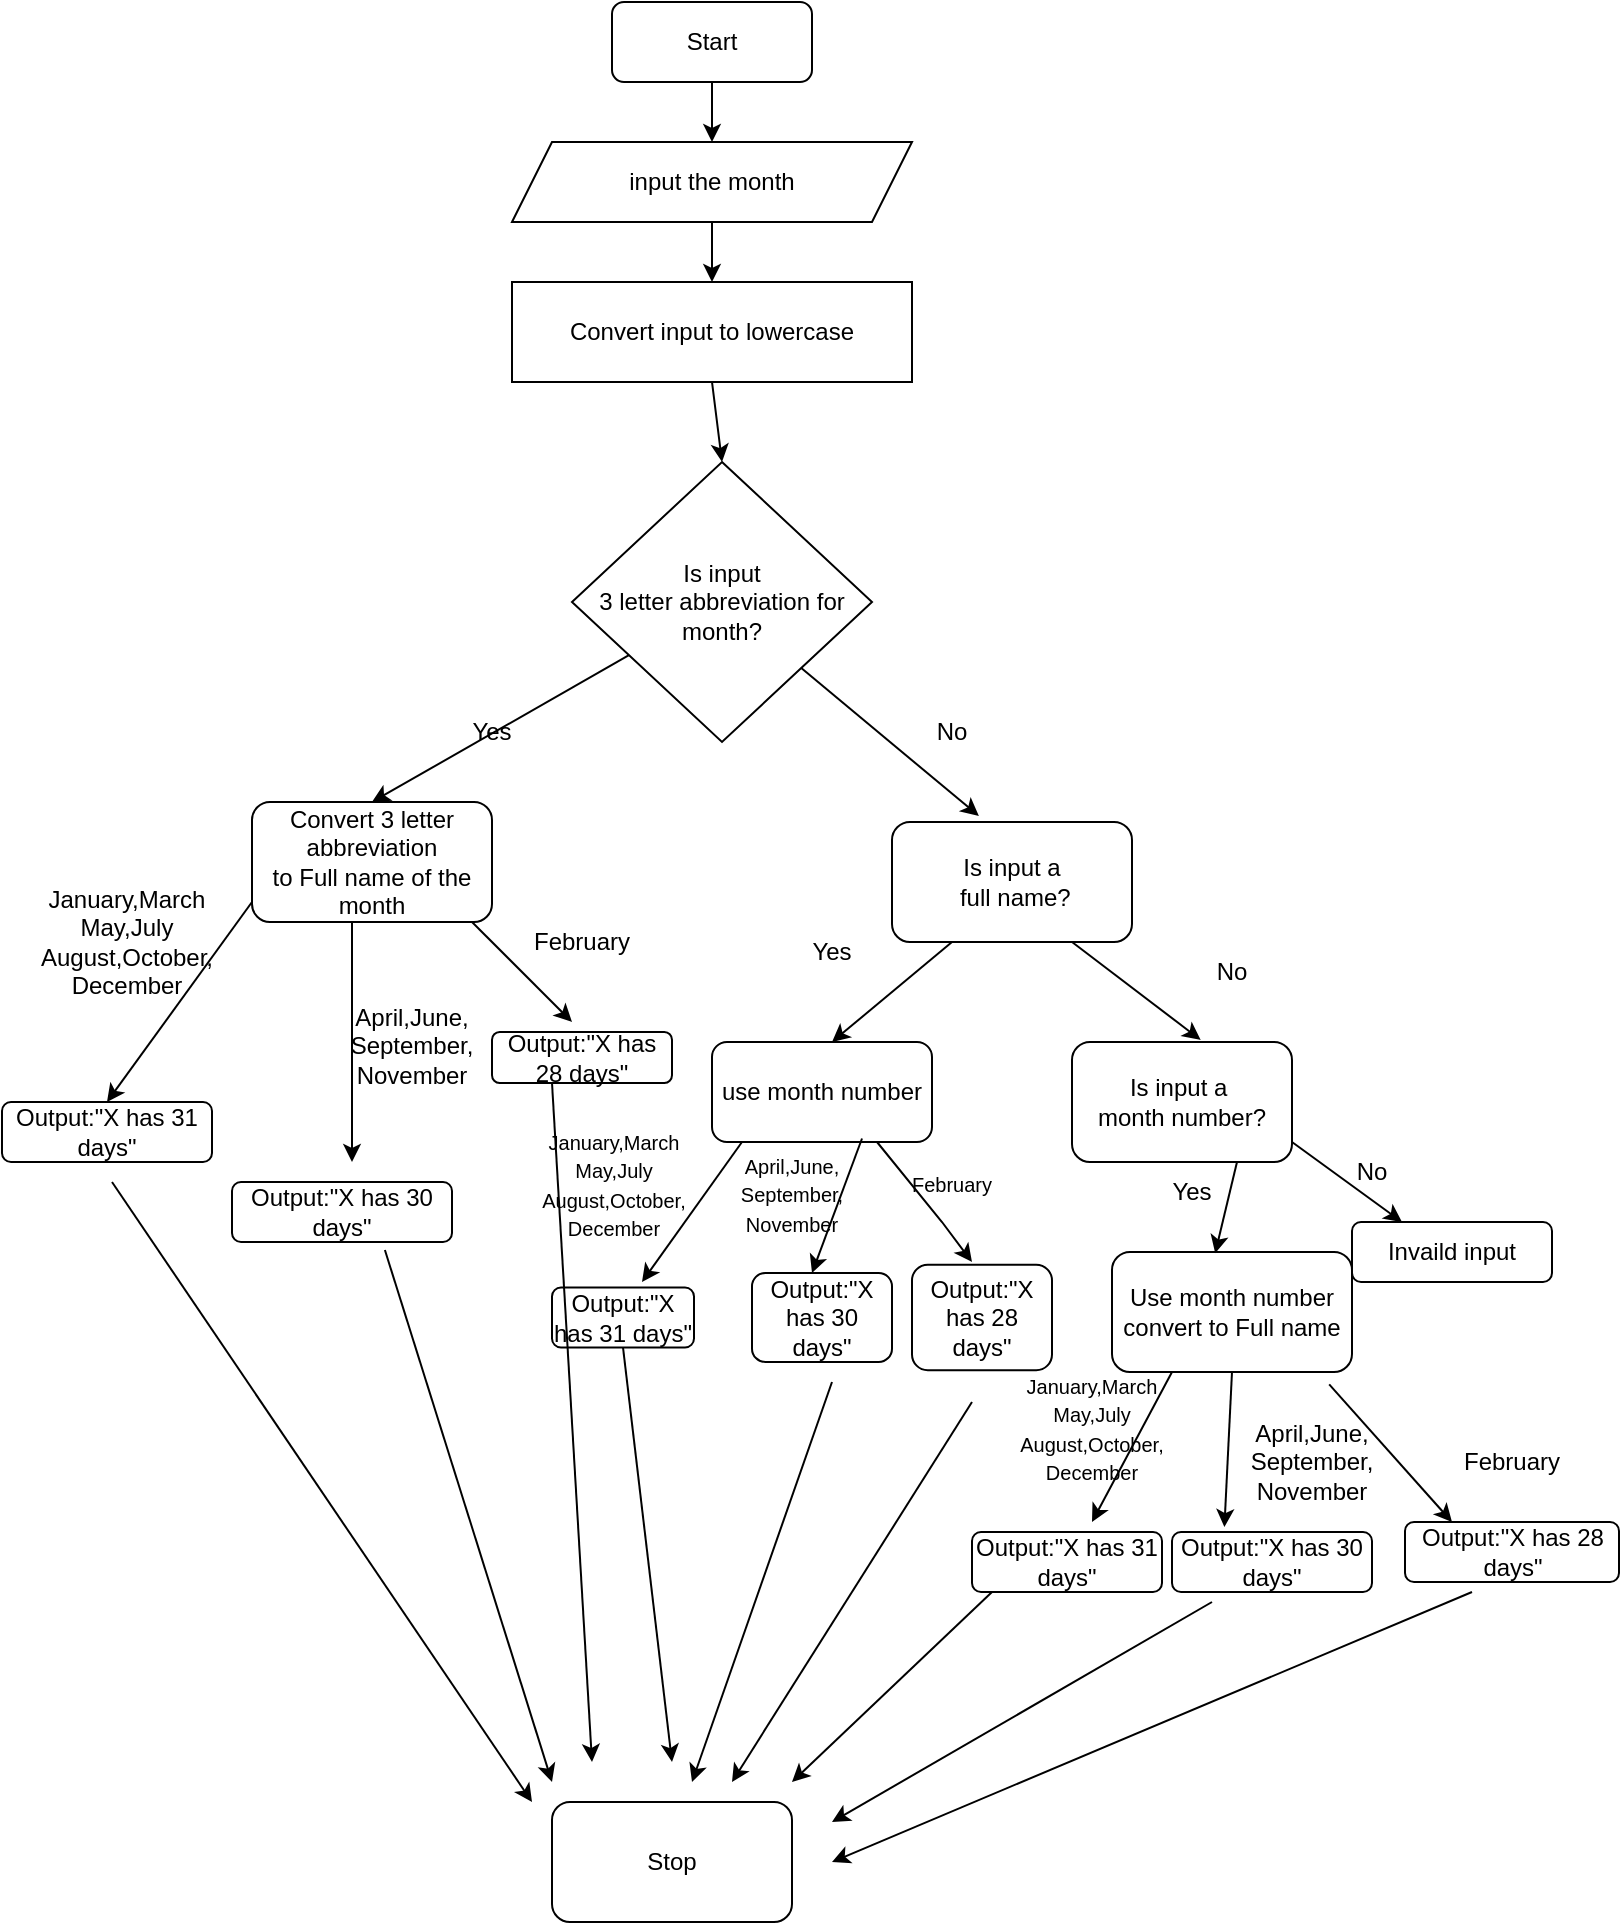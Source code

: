 <mxfile version="21.7.5" type="github">
  <diagram name="Page-1" id="_UmJ7nJkSWFbZG_ccKpP">
    <mxGraphModel dx="1098" dy="573" grid="1" gridSize="10" guides="1" tooltips="1" connect="1" arrows="1" fold="1" page="1" pageScale="1" pageWidth="827" pageHeight="1169" math="0" shadow="0">
      <root>
        <mxCell id="0" />
        <mxCell id="1" parent="0" />
        <mxCell id="85e6cYLRgAATSH9pYcbT-1" value="Start" style="rounded=1;whiteSpace=wrap;html=1;" vertex="1" parent="1">
          <mxGeometry x="320" y="70" width="100" height="40" as="geometry" />
        </mxCell>
        <mxCell id="85e6cYLRgAATSH9pYcbT-3" value="input the month" style="shape=parallelogram;perimeter=parallelogramPerimeter;whiteSpace=wrap;html=1;fixedSize=1;" vertex="1" parent="1">
          <mxGeometry x="270" y="140" width="200" height="40" as="geometry" />
        </mxCell>
        <mxCell id="85e6cYLRgAATSH9pYcbT-5" value="" style="endArrow=classic;html=1;rounded=0;entryX=0.5;entryY=0;entryDx=0;entryDy=0;" edge="1" parent="1" source="85e6cYLRgAATSH9pYcbT-1" target="85e6cYLRgAATSH9pYcbT-3">
          <mxGeometry width="50" height="50" relative="1" as="geometry">
            <mxPoint x="390" y="330" as="sourcePoint" />
            <mxPoint x="440" y="280" as="targetPoint" />
          </mxGeometry>
        </mxCell>
        <mxCell id="85e6cYLRgAATSH9pYcbT-7" value="Convert input to lowercase" style="rounded=0;whiteSpace=wrap;html=1;" vertex="1" parent="1">
          <mxGeometry x="270" y="210" width="200" height="50" as="geometry" />
        </mxCell>
        <mxCell id="85e6cYLRgAATSH9pYcbT-8" value="Is input &lt;br&gt;3 letter abbreviation for&lt;br&gt;month?" style="rhombus;whiteSpace=wrap;html=1;" vertex="1" parent="1">
          <mxGeometry x="300" y="300" width="150" height="140" as="geometry" />
        </mxCell>
        <mxCell id="85e6cYLRgAATSH9pYcbT-11" value="" style="endArrow=classic;html=1;rounded=0;exitX=0.5;exitY=1;exitDx=0;exitDy=0;entryX=0.5;entryY=0;entryDx=0;entryDy=0;" edge="1" parent="1" source="85e6cYLRgAATSH9pYcbT-3" target="85e6cYLRgAATSH9pYcbT-7">
          <mxGeometry width="50" height="50" relative="1" as="geometry">
            <mxPoint x="350" y="250" as="sourcePoint" />
            <mxPoint x="400" y="200" as="targetPoint" />
          </mxGeometry>
        </mxCell>
        <mxCell id="85e6cYLRgAATSH9pYcbT-12" value="Convert 3 letter abbreviation&lt;br&gt;to Full name of the month" style="rounded=1;whiteSpace=wrap;html=1;" vertex="1" parent="1">
          <mxGeometry x="140" y="470" width="120" height="60" as="geometry" />
        </mxCell>
        <mxCell id="85e6cYLRgAATSH9pYcbT-13" value="" style="endArrow=classic;html=1;rounded=0;entryX=0.5;entryY=0;entryDx=0;entryDy=0;" edge="1" parent="1" source="85e6cYLRgAATSH9pYcbT-8" target="85e6cYLRgAATSH9pYcbT-12">
          <mxGeometry width="50" height="50" relative="1" as="geometry">
            <mxPoint x="350" y="500" as="sourcePoint" />
            <mxPoint x="400" y="450" as="targetPoint" />
          </mxGeometry>
        </mxCell>
        <mxCell id="85e6cYLRgAATSH9pYcbT-14" value="Yes" style="text;html=1;strokeColor=none;fillColor=none;align=center;verticalAlign=middle;whiteSpace=wrap;rounded=0;" vertex="1" parent="1">
          <mxGeometry x="230" y="420" width="60" height="30" as="geometry" />
        </mxCell>
        <mxCell id="85e6cYLRgAATSH9pYcbT-15" value="Is input a&lt;br&gt;&amp;nbsp;full&amp;nbsp;name?" style="rounded=1;whiteSpace=wrap;html=1;" vertex="1" parent="1">
          <mxGeometry x="460" y="480" width="120" height="60" as="geometry" />
        </mxCell>
        <mxCell id="85e6cYLRgAATSH9pYcbT-16" value="" style="endArrow=classic;html=1;rounded=0;entryX=0.362;entryY=-0.05;entryDx=0;entryDy=0;entryPerimeter=0;" edge="1" parent="1" source="85e6cYLRgAATSH9pYcbT-8" target="85e6cYLRgAATSH9pYcbT-15">
          <mxGeometry width="50" height="50" relative="1" as="geometry">
            <mxPoint x="470" y="410" as="sourcePoint" />
            <mxPoint x="375" y="487" as="targetPoint" />
          </mxGeometry>
        </mxCell>
        <mxCell id="85e6cYLRgAATSH9pYcbT-17" value="No" style="text;html=1;strokeColor=none;fillColor=none;align=center;verticalAlign=middle;whiteSpace=wrap;rounded=0;" vertex="1" parent="1">
          <mxGeometry x="460" y="420" width="60" height="30" as="geometry" />
        </mxCell>
        <mxCell id="85e6cYLRgAATSH9pYcbT-18" value="use month number" style="rounded=1;whiteSpace=wrap;html=1;" vertex="1" parent="1">
          <mxGeometry x="370" y="590" width="110" height="50" as="geometry" />
        </mxCell>
        <mxCell id="85e6cYLRgAATSH9pYcbT-19" value="Is input a&amp;nbsp;&lt;br&gt;month number?" style="rounded=1;whiteSpace=wrap;html=1;" vertex="1" parent="1">
          <mxGeometry x="550" y="590" width="110" height="60" as="geometry" />
        </mxCell>
        <mxCell id="85e6cYLRgAATSH9pYcbT-22" value="" style="endArrow=classic;html=1;rounded=0;" edge="1" parent="1">
          <mxGeometry width="50" height="50" relative="1" as="geometry">
            <mxPoint x="490" y="540" as="sourcePoint" />
            <mxPoint x="430" y="590" as="targetPoint" />
          </mxGeometry>
        </mxCell>
        <mxCell id="85e6cYLRgAATSH9pYcbT-23" value="" style="endArrow=classic;html=1;rounded=0;entryX=0.585;entryY=-0.017;entryDx=0;entryDy=0;entryPerimeter=0;" edge="1" parent="1" target="85e6cYLRgAATSH9pYcbT-19">
          <mxGeometry width="50" height="50" relative="1" as="geometry">
            <mxPoint x="550" y="540" as="sourcePoint" />
            <mxPoint x="610" y="585" as="targetPoint" />
          </mxGeometry>
        </mxCell>
        <mxCell id="85e6cYLRgAATSH9pYcbT-25" value="" style="endArrow=classic;html=1;rounded=0;exitX=0.5;exitY=1;exitDx=0;exitDy=0;entryX=0.5;entryY=0;entryDx=0;entryDy=0;" edge="1" parent="1" source="85e6cYLRgAATSH9pYcbT-7" target="85e6cYLRgAATSH9pYcbT-8">
          <mxGeometry width="50" height="50" relative="1" as="geometry">
            <mxPoint x="350" y="330" as="sourcePoint" />
            <mxPoint x="400" y="280" as="targetPoint" />
          </mxGeometry>
        </mxCell>
        <mxCell id="85e6cYLRgAATSH9pYcbT-26" value="Yes" style="text;html=1;strokeColor=none;fillColor=none;align=center;verticalAlign=middle;whiteSpace=wrap;rounded=0;" vertex="1" parent="1">
          <mxGeometry x="400" y="530" width="60" height="30" as="geometry" />
        </mxCell>
        <mxCell id="85e6cYLRgAATSH9pYcbT-27" value="No" style="text;html=1;strokeColor=none;fillColor=none;align=center;verticalAlign=middle;whiteSpace=wrap;rounded=0;" vertex="1" parent="1">
          <mxGeometry x="600" y="540" width="60" height="30" as="geometry" />
        </mxCell>
        <mxCell id="85e6cYLRgAATSH9pYcbT-28" value="Use month number&lt;br&gt;convert to Full name" style="rounded=1;whiteSpace=wrap;html=1;" vertex="1" parent="1">
          <mxGeometry x="570" y="695" width="120" height="60" as="geometry" />
        </mxCell>
        <mxCell id="85e6cYLRgAATSH9pYcbT-29" value="Invaild input" style="rounded=1;whiteSpace=wrap;html=1;" vertex="1" parent="1">
          <mxGeometry x="690" y="680" width="100" height="30" as="geometry" />
        </mxCell>
        <mxCell id="85e6cYLRgAATSH9pYcbT-30" value="" style="endArrow=classic;html=1;rounded=0;entryX=0.43;entryY=0.01;entryDx=0;entryDy=0;entryPerimeter=0;exitX=0.75;exitY=1;exitDx=0;exitDy=0;" edge="1" parent="1" source="85e6cYLRgAATSH9pYcbT-19" target="85e6cYLRgAATSH9pYcbT-28">
          <mxGeometry width="50" height="50" relative="1" as="geometry">
            <mxPoint x="580" y="650" as="sourcePoint" />
            <mxPoint x="520" y="700" as="targetPoint" />
          </mxGeometry>
        </mxCell>
        <mxCell id="85e6cYLRgAATSH9pYcbT-32" value="" style="endArrow=classic;html=1;rounded=0;entryX=0.25;entryY=0;entryDx=0;entryDy=0;" edge="1" parent="1" target="85e6cYLRgAATSH9pYcbT-29">
          <mxGeometry width="50" height="50" relative="1" as="geometry">
            <mxPoint x="660" y="640" as="sourcePoint" />
            <mxPoint x="710" y="690" as="targetPoint" />
          </mxGeometry>
        </mxCell>
        <mxCell id="85e6cYLRgAATSH9pYcbT-33" value="" style="endArrow=classic;html=1;rounded=0;exitX=0.25;exitY=1;exitDx=0;exitDy=0;" edge="1" parent="1" source="85e6cYLRgAATSH9pYcbT-28">
          <mxGeometry width="50" height="50" relative="1" as="geometry">
            <mxPoint x="554" y="750" as="sourcePoint" />
            <mxPoint x="560" y="830" as="targetPoint" />
          </mxGeometry>
        </mxCell>
        <mxCell id="85e6cYLRgAATSH9pYcbT-34" value="" style="endArrow=classic;html=1;rounded=0;exitX=0.5;exitY=1;exitDx=0;exitDy=0;entryX=0.135;entryY=1.086;entryDx=0;entryDy=0;entryPerimeter=0;" edge="1" parent="1" source="85e6cYLRgAATSH9pYcbT-28" target="85e6cYLRgAATSH9pYcbT-63">
          <mxGeometry width="50" height="50" relative="1" as="geometry">
            <mxPoint x="510" y="760" as="sourcePoint" />
            <mxPoint x="590" y="900" as="targetPoint" />
          </mxGeometry>
        </mxCell>
        <mxCell id="85e6cYLRgAATSH9pYcbT-35" value="Output:&quot;X has 31 days&quot;" style="rounded=1;whiteSpace=wrap;html=1;" vertex="1" parent="1">
          <mxGeometry x="500" y="835" width="95" height="30" as="geometry" />
        </mxCell>
        <mxCell id="85e6cYLRgAATSH9pYcbT-36" value="Output:&quot;X has 30 days&quot;" style="rounded=1;whiteSpace=wrap;html=1;" vertex="1" parent="1">
          <mxGeometry x="600" y="835" width="100" height="30" as="geometry" />
        </mxCell>
        <mxCell id="85e6cYLRgAATSH9pYcbT-38" value="" style="endArrow=classic;html=1;rounded=0;exitX=0.905;exitY=1.103;exitDx=0;exitDy=0;exitPerimeter=0;" edge="1" parent="1" source="85e6cYLRgAATSH9pYcbT-28">
          <mxGeometry width="50" height="50" relative="1" as="geometry">
            <mxPoint x="610" y="750" as="sourcePoint" />
            <mxPoint x="740" y="830" as="targetPoint" />
          </mxGeometry>
        </mxCell>
        <mxCell id="85e6cYLRgAATSH9pYcbT-39" value="Output:&quot;X has 28 days&quot;" style="rounded=1;whiteSpace=wrap;html=1;" vertex="1" parent="1">
          <mxGeometry x="716.5" y="830" width="107" height="30" as="geometry" />
        </mxCell>
        <mxCell id="85e6cYLRgAATSH9pYcbT-43" value="No" style="text;html=1;strokeColor=none;fillColor=none;align=center;verticalAlign=middle;whiteSpace=wrap;rounded=0;" vertex="1" parent="1">
          <mxGeometry x="670" y="640" width="60" height="30" as="geometry" />
        </mxCell>
        <mxCell id="85e6cYLRgAATSH9pYcbT-44" value="Yes" style="text;html=1;strokeColor=none;fillColor=none;align=center;verticalAlign=middle;whiteSpace=wrap;rounded=0;" vertex="1" parent="1">
          <mxGeometry x="580" y="650" width="60" height="30" as="geometry" />
        </mxCell>
        <mxCell id="85e6cYLRgAATSH9pYcbT-46" value="" style="endArrow=classic;html=1;rounded=0;entryX=0.5;entryY=0;entryDx=0;entryDy=0;" edge="1" parent="1" target="85e6cYLRgAATSH9pYcbT-48">
          <mxGeometry width="50" height="50" relative="1" as="geometry">
            <mxPoint x="140" y="520" as="sourcePoint" />
            <mxPoint x="46" y="570" as="targetPoint" />
          </mxGeometry>
        </mxCell>
        <mxCell id="85e6cYLRgAATSH9pYcbT-47" value="" style="endArrow=classic;html=1;rounded=0;exitX=0.5;exitY=1;exitDx=0;exitDy=0;" edge="1" parent="1">
          <mxGeometry width="50" height="50" relative="1" as="geometry">
            <mxPoint x="190" y="530" as="sourcePoint" />
            <mxPoint x="190" y="650" as="targetPoint" />
          </mxGeometry>
        </mxCell>
        <mxCell id="85e6cYLRgAATSH9pYcbT-48" value="Output:&quot;X has 31 days&quot;" style="rounded=1;whiteSpace=wrap;html=1;" vertex="1" parent="1">
          <mxGeometry x="15" y="620" width="105" height="30" as="geometry" />
        </mxCell>
        <mxCell id="85e6cYLRgAATSH9pYcbT-50" value="Output:&quot;X has 30 days&quot;" style="rounded=1;whiteSpace=wrap;html=1;" vertex="1" parent="1">
          <mxGeometry x="130" y="660" width="110" height="30" as="geometry" />
        </mxCell>
        <mxCell id="85e6cYLRgAATSH9pYcbT-52" value="April,June,&lt;br&gt;September,&lt;br&gt;November" style="text;html=1;strokeColor=none;fillColor=none;align=center;verticalAlign=middle;whiteSpace=wrap;rounded=0;" vertex="1" parent="1">
          <mxGeometry x="160" y="564.5" width="120" height="55.5" as="geometry" />
        </mxCell>
        <mxCell id="85e6cYLRgAATSH9pYcbT-53" value="January,March&lt;br&gt;May,July&lt;br&gt;August,October,&lt;br&gt;December" style="text;html=1;strokeColor=none;fillColor=none;align=center;verticalAlign=middle;whiteSpace=wrap;rounded=0;" vertex="1" parent="1">
          <mxGeometry x="20" y="510" width="115" height="60" as="geometry" />
        </mxCell>
        <mxCell id="85e6cYLRgAATSH9pYcbT-58" value="Output:&quot;X has 28 days&quot;" style="rounded=1;whiteSpace=wrap;html=1;" vertex="1" parent="1">
          <mxGeometry x="260" y="585" width="90" height="25.5" as="geometry" />
        </mxCell>
        <mxCell id="85e6cYLRgAATSH9pYcbT-60" value="" style="endArrow=classic;html=1;rounded=0;" edge="1" parent="1">
          <mxGeometry width="50" height="50" relative="1" as="geometry">
            <mxPoint x="250" y="530" as="sourcePoint" />
            <mxPoint x="300" y="580" as="targetPoint" />
          </mxGeometry>
        </mxCell>
        <mxCell id="85e6cYLRgAATSH9pYcbT-61" value="&lt;font style=&quot;font-size: 10px;&quot;&gt;February&lt;/font&gt;" style="text;html=1;strokeColor=none;fillColor=none;align=center;verticalAlign=middle;whiteSpace=wrap;rounded=0;" vertex="1" parent="1">
          <mxGeometry x="460" y="645.69" width="60" height="30" as="geometry" />
        </mxCell>
        <mxCell id="85e6cYLRgAATSH9pYcbT-62" value="&lt;font style=&quot;font-size: 10px;&quot;&gt;January,March&lt;br&gt;May,July&lt;br&gt;August,October,&lt;br&gt;December&lt;/font&gt;" style="text;html=1;strokeColor=none;fillColor=none;align=center;verticalAlign=middle;whiteSpace=wrap;rounded=0;" vertex="1" parent="1">
          <mxGeometry x="510" y="760" width="100" height="45" as="geometry" />
        </mxCell>
        <mxCell id="85e6cYLRgAATSH9pYcbT-63" value="April,June,&lt;br&gt;September,&lt;br&gt;November" style="text;html=1;strokeColor=none;fillColor=none;align=center;verticalAlign=middle;whiteSpace=wrap;rounded=0;" vertex="1" parent="1">
          <mxGeometry x="610" y="772.25" width="120" height="55.5" as="geometry" />
        </mxCell>
        <mxCell id="85e6cYLRgAATSH9pYcbT-64" value="February" style="text;html=1;strokeColor=none;fillColor=none;align=center;verticalAlign=middle;whiteSpace=wrap;rounded=0;" vertex="1" parent="1">
          <mxGeometry x="740" y="785" width="60" height="30" as="geometry" />
        </mxCell>
        <mxCell id="85e6cYLRgAATSH9pYcbT-65" value="Output:&quot;X has 28 days&quot;" style="rounded=1;whiteSpace=wrap;html=1;" vertex="1" parent="1">
          <mxGeometry x="470" y="701.37" width="70" height="52.75" as="geometry" />
        </mxCell>
        <mxCell id="85e6cYLRgAATSH9pYcbT-67" value="" style="endArrow=classic;html=1;rounded=0;exitX=0.75;exitY=1;exitDx=0;exitDy=0;" edge="1" parent="1" source="85e6cYLRgAATSH9pYcbT-18">
          <mxGeometry width="50" height="50" relative="1" as="geometry">
            <mxPoint x="435" y="650" as="sourcePoint" />
            <mxPoint x="500" y="700" as="targetPoint" />
            <Array as="points">
              <mxPoint x="485" y="680" />
            </Array>
          </mxGeometry>
        </mxCell>
        <mxCell id="85e6cYLRgAATSH9pYcbT-68" value="Output:&quot;X has 30 days&quot;" style="rounded=1;whiteSpace=wrap;html=1;" vertex="1" parent="1">
          <mxGeometry x="390" y="705.49" width="70" height="44.5" as="geometry" />
        </mxCell>
        <mxCell id="85e6cYLRgAATSH9pYcbT-71" value="" style="endArrow=classic;html=1;rounded=0;exitX=0.5;exitY=1;exitDx=0;exitDy=0;" edge="1" parent="1">
          <mxGeometry width="50" height="50" relative="1" as="geometry">
            <mxPoint x="445" y="638.24" as="sourcePoint" />
            <mxPoint x="420" y="705.49" as="targetPoint" />
          </mxGeometry>
        </mxCell>
        <mxCell id="85e6cYLRgAATSH9pYcbT-72" value="&lt;font style=&quot;font-size: 10px;&quot;&gt;April,June,&lt;br&gt;September,&lt;br&gt;November&lt;/font&gt;" style="text;html=1;strokeColor=none;fillColor=none;align=center;verticalAlign=middle;whiteSpace=wrap;rounded=0;" vertex="1" parent="1">
          <mxGeometry x="375" y="650" width="70" height="31.38" as="geometry" />
        </mxCell>
        <mxCell id="85e6cYLRgAATSH9pYcbT-73" value="Output:&quot;X has 31 days&quot;" style="rounded=1;whiteSpace=wrap;html=1;" vertex="1" parent="1">
          <mxGeometry x="290" y="712.74" width="71" height="30" as="geometry" />
        </mxCell>
        <mxCell id="85e6cYLRgAATSH9pYcbT-74" value="&lt;font style=&quot;font-size: 10px;&quot;&gt;January,March&lt;br&gt;May,July&lt;br&gt;August,October,&lt;br&gt;December&lt;/font&gt;" style="text;html=1;strokeColor=none;fillColor=none;align=center;verticalAlign=middle;whiteSpace=wrap;rounded=0;" vertex="1" parent="1">
          <mxGeometry x="280" y="640" width="82" height="41.38" as="geometry" />
        </mxCell>
        <mxCell id="85e6cYLRgAATSH9pYcbT-76" value="" style="endArrow=classic;html=1;rounded=0;" edge="1" parent="1">
          <mxGeometry width="50" height="50" relative="1" as="geometry">
            <mxPoint x="385" y="640" as="sourcePoint" />
            <mxPoint x="335" y="710" as="targetPoint" />
          </mxGeometry>
        </mxCell>
        <mxCell id="85e6cYLRgAATSH9pYcbT-78" value="Stop" style="rounded=1;whiteSpace=wrap;html=1;" vertex="1" parent="1">
          <mxGeometry x="290" y="970" width="120" height="60" as="geometry" />
        </mxCell>
        <mxCell id="85e6cYLRgAATSH9pYcbT-79" value="February" style="text;html=1;strokeColor=none;fillColor=none;align=center;verticalAlign=middle;whiteSpace=wrap;rounded=0;" vertex="1" parent="1">
          <mxGeometry x="275" y="525" width="60" height="30" as="geometry" />
        </mxCell>
        <mxCell id="85e6cYLRgAATSH9pYcbT-81" value="" style="endArrow=classic;html=1;rounded=0;" edge="1" parent="1">
          <mxGeometry width="50" height="50" relative="1" as="geometry">
            <mxPoint x="70" y="660" as="sourcePoint" />
            <mxPoint x="280" y="970" as="targetPoint" />
          </mxGeometry>
        </mxCell>
        <mxCell id="85e6cYLRgAATSH9pYcbT-85" value="" style="endArrow=classic;html=1;rounded=0;exitX=0.695;exitY=1.133;exitDx=0;exitDy=0;exitPerimeter=0;" edge="1" parent="1" source="85e6cYLRgAATSH9pYcbT-50">
          <mxGeometry width="50" height="50" relative="1" as="geometry">
            <mxPoint x="320" y="827.75" as="sourcePoint" />
            <mxPoint x="290" y="960" as="targetPoint" />
          </mxGeometry>
        </mxCell>
        <mxCell id="85e6cYLRgAATSH9pYcbT-86" value="" style="endArrow=classic;html=1;rounded=0;exitX=0.5;exitY=1;exitDx=0;exitDy=0;" edge="1" parent="1" source="85e6cYLRgAATSH9pYcbT-73">
          <mxGeometry width="50" height="50" relative="1" as="geometry">
            <mxPoint x="420" y="760" as="sourcePoint" />
            <mxPoint x="350" y="950" as="targetPoint" />
          </mxGeometry>
        </mxCell>
        <mxCell id="85e6cYLRgAATSH9pYcbT-87" value="" style="endArrow=classic;html=1;rounded=0;" edge="1" parent="1">
          <mxGeometry width="50" height="50" relative="1" as="geometry">
            <mxPoint x="290" y="610.5" as="sourcePoint" />
            <mxPoint x="310" y="950" as="targetPoint" />
          </mxGeometry>
        </mxCell>
        <mxCell id="85e6cYLRgAATSH9pYcbT-88" value="" style="endArrow=classic;html=1;rounded=0;" edge="1" parent="1">
          <mxGeometry width="50" height="50" relative="1" as="geometry">
            <mxPoint x="430" y="760" as="sourcePoint" />
            <mxPoint x="360" y="960" as="targetPoint" />
          </mxGeometry>
        </mxCell>
        <mxCell id="85e6cYLRgAATSH9pYcbT-89" value="" style="endArrow=classic;html=1;rounded=0;" edge="1" parent="1">
          <mxGeometry width="50" height="50" relative="1" as="geometry">
            <mxPoint x="500" y="770" as="sourcePoint" />
            <mxPoint x="380" y="960" as="targetPoint" />
          </mxGeometry>
        </mxCell>
        <mxCell id="85e6cYLRgAATSH9pYcbT-90" value="" style="endArrow=classic;html=1;rounded=0;" edge="1" parent="1">
          <mxGeometry width="50" height="50" relative="1" as="geometry">
            <mxPoint x="510" y="865" as="sourcePoint" />
            <mxPoint x="410" y="960" as="targetPoint" />
          </mxGeometry>
        </mxCell>
        <mxCell id="85e6cYLRgAATSH9pYcbT-92" value="" style="endArrow=classic;html=1;rounded=0;" edge="1" parent="1">
          <mxGeometry width="50" height="50" relative="1" as="geometry">
            <mxPoint x="620" y="870" as="sourcePoint" />
            <mxPoint x="430" y="980" as="targetPoint" />
          </mxGeometry>
        </mxCell>
        <mxCell id="85e6cYLRgAATSH9pYcbT-93" value="" style="endArrow=classic;html=1;rounded=0;" edge="1" parent="1">
          <mxGeometry width="50" height="50" relative="1" as="geometry">
            <mxPoint x="750" y="865" as="sourcePoint" />
            <mxPoint x="430" y="1000" as="targetPoint" />
          </mxGeometry>
        </mxCell>
      </root>
    </mxGraphModel>
  </diagram>
</mxfile>
